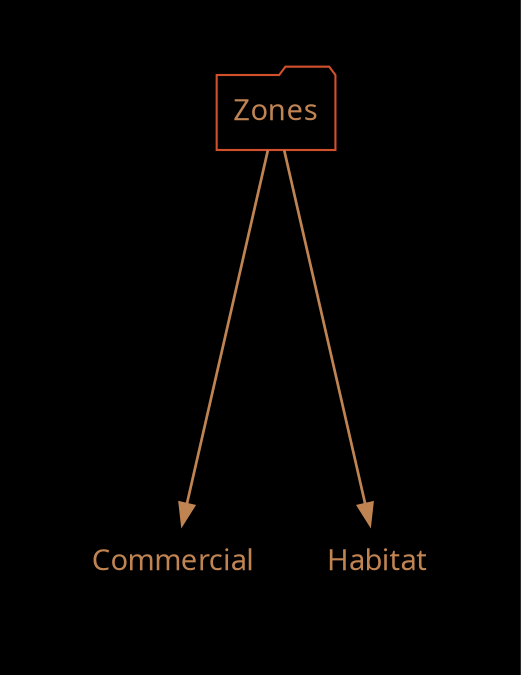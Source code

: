 /*
  This is part of the Avaneya Project Crew Handbook.
  Copyright (C) 2010, 2011, 2012
    Kshatra Corp.
  See the file License for copying conditions.
  
  To manually compile:
      $ sudo aptitude install graphviz
      $ twopi -Tpdf Units_User_Basic_Zones.twopi.gv -o Units_User_Basic_Zones.pdf
*/

digraph Units_User_Basic_Zones
{
    // Graph attributes...
	bgcolor="black";
	margin="0";
	ratio="auto";
    ranksep="2.5";
    pad="0.5,0.5";
    compound="true";
    overlap="vpsc";
    root="Zones";

	// Node attributes...
	node[color="#d3502dff"];
	node[fillcolor="gray10"];
    node[fontcolor="#c08453ff"];
    node[fontname="Ubuntu"];
    node[shape="none"]
	
	// Edge attributes...
	edge[color="#c08453ff"];
	edge[penwidth="1.3"];

    // Units...
    "Zones"[shape="folder"];
        "Zones" -> "Commercial";
        "Zones" -> "Habitat";
}

